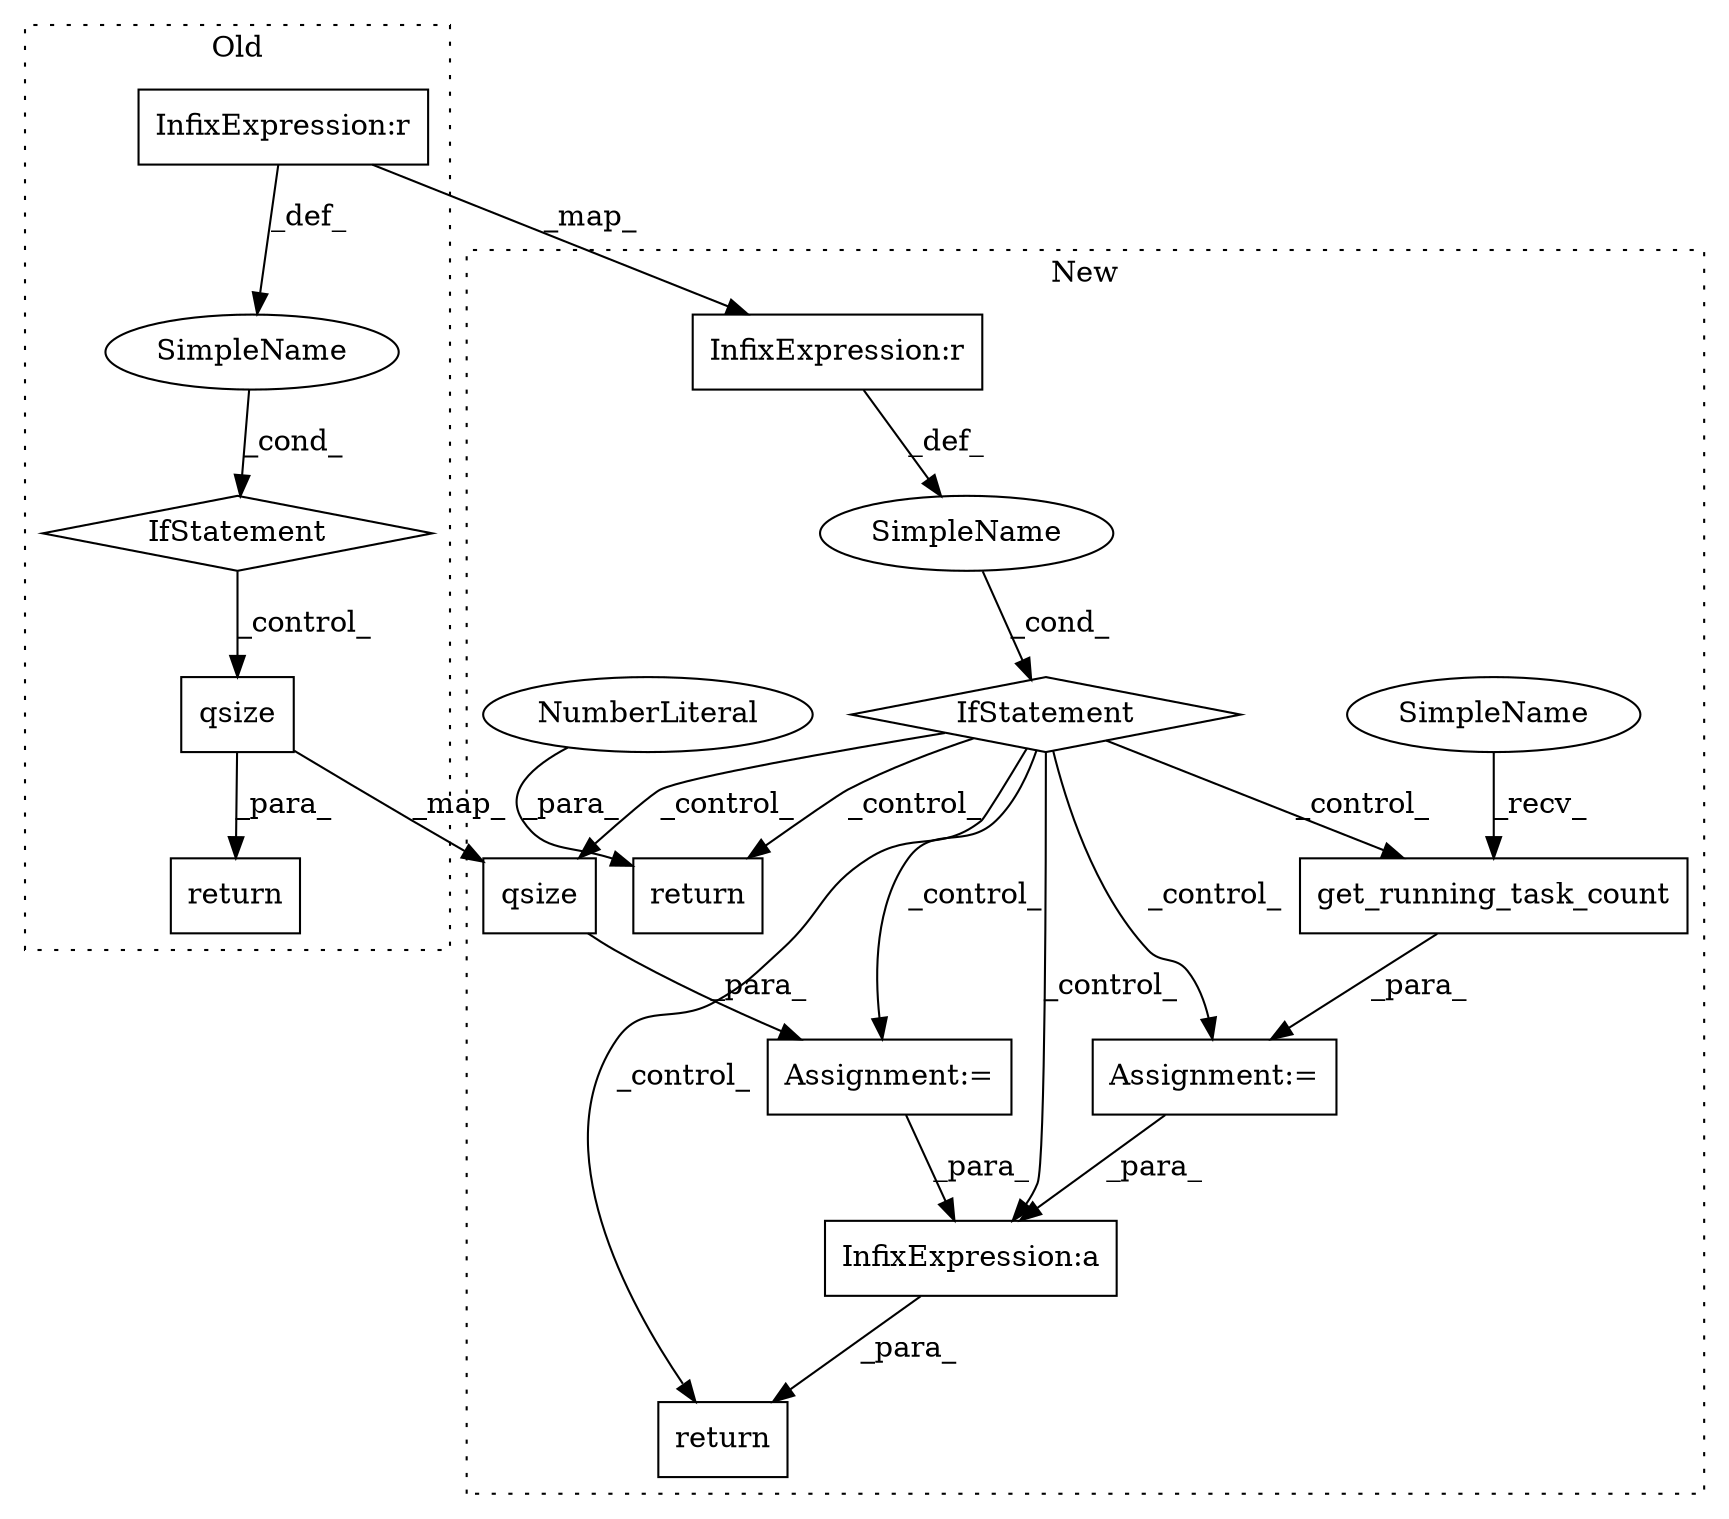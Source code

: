 digraph G {
subgraph cluster0 {
1 [label="qsize" a="32" s="5256" l="7" shape="box"];
7 [label="InfixExpression:r" a="27" s="5228" l="4" shape="box"];
9 [label="SimpleName" a="42" s="" l="" shape="ellipse"];
10 [label="IfStatement" a="25" s="5237" l="3" shape="diamond"];
16 [label="return" a="41" s="5217" l="7" shape="box"];
label = "Old";
style="dotted";
}
subgraph cluster1 {
2 [label="qsize" a="32" s="5378" l="7" shape="box"];
3 [label="SimpleName" a="42" s="" l="" shape="ellipse"];
4 [label="IfStatement" a="25" s="5262,5276" l="4,2" shape="diamond"];
5 [label="InfixExpression:a" a="27" s="5412" l="3" shape="box"];
6 [label="InfixExpression:r" a="27" s="5268" l="4" shape="box"];
8 [label="get_running_task_count" a="32" s="5323" l="24" shape="box"];
11 [label="Assignment:=" a="7" s="5365" l="1" shape="box"];
12 [label="Assignment:=" a="7" s="5319" l="1" shape="box"];
13 [label="return" a="41" s="5286" l="7" shape="box"];
14 [label="NumberLiteral" a="34" s="5293" l="1" shape="ellipse"];
15 [label="return" a="41" s="5391" l="7" shape="box"];
17 [label="SimpleName" a="42" s="5320" l="2" shape="ellipse"];
label = "New";
style="dotted";
}
1 -> 16 [label="_para_"];
1 -> 2 [label="_map_"];
2 -> 11 [label="_para_"];
3 -> 4 [label="_cond_"];
4 -> 11 [label="_control_"];
4 -> 15 [label="_control_"];
4 -> 8 [label="_control_"];
4 -> 12 [label="_control_"];
4 -> 5 [label="_control_"];
4 -> 2 [label="_control_"];
4 -> 13 [label="_control_"];
5 -> 15 [label="_para_"];
6 -> 3 [label="_def_"];
7 -> 6 [label="_map_"];
7 -> 9 [label="_def_"];
8 -> 12 [label="_para_"];
9 -> 10 [label="_cond_"];
10 -> 1 [label="_control_"];
11 -> 5 [label="_para_"];
12 -> 5 [label="_para_"];
14 -> 13 [label="_para_"];
17 -> 8 [label="_recv_"];
}